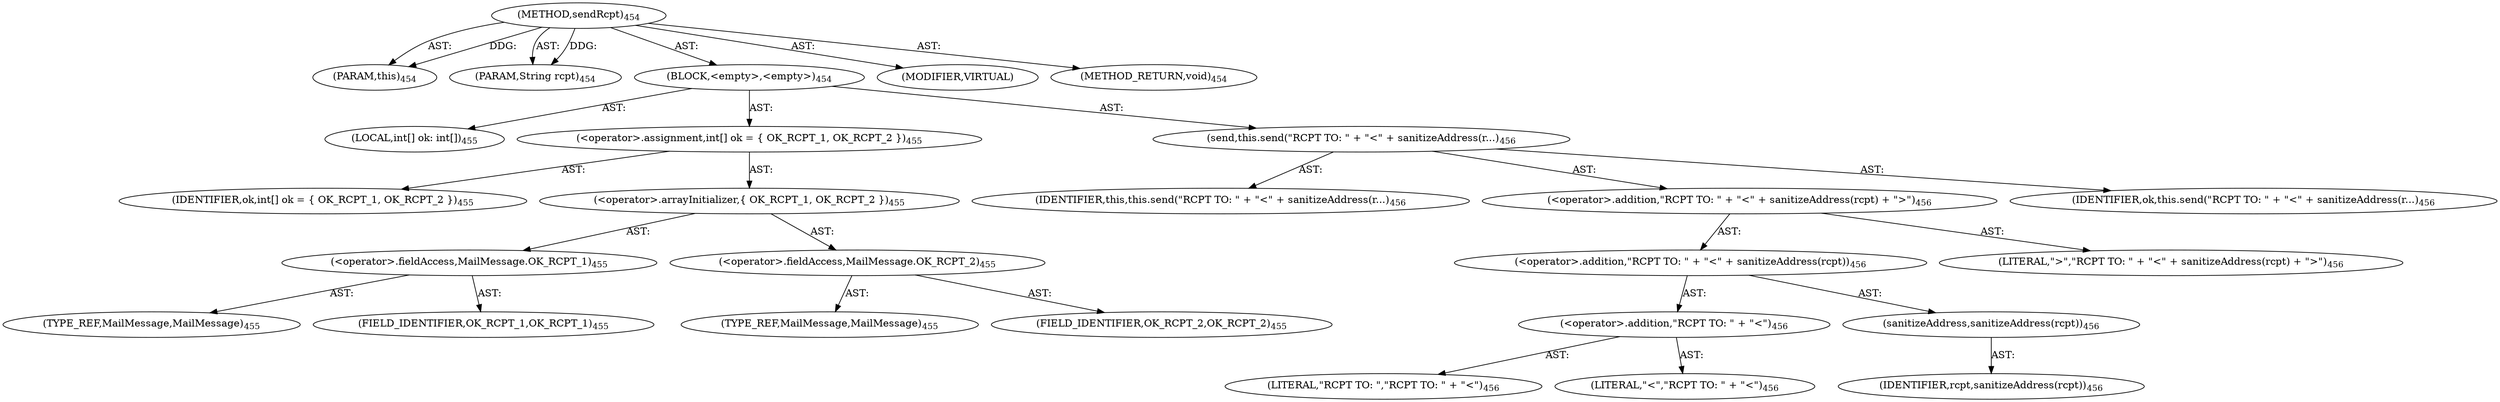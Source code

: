 digraph "sendRcpt" {  
"111669149720" [label = <(METHOD,sendRcpt)<SUB>454</SUB>> ]
"115964117009" [label = <(PARAM,this)<SUB>454</SUB>> ]
"115964117040" [label = <(PARAM,String rcpt)<SUB>454</SUB>> ]
"25769803822" [label = <(BLOCK,&lt;empty&gt;,&lt;empty&gt;)<SUB>454</SUB>> ]
"94489280530" [label = <(LOCAL,int[] ok: int[])<SUB>455</SUB>> ]
"30064771278" [label = <(&lt;operator&gt;.assignment,int[] ok = { OK_RCPT_1, OK_RCPT_2 })<SUB>455</SUB>> ]
"68719476914" [label = <(IDENTIFIER,ok,int[] ok = { OK_RCPT_1, OK_RCPT_2 })<SUB>455</SUB>> ]
"30064771279" [label = <(&lt;operator&gt;.arrayInitializer,{ OK_RCPT_1, OK_RCPT_2 })<SUB>455</SUB>> ]
"30064771280" [label = <(&lt;operator&gt;.fieldAccess,MailMessage.OK_RCPT_1)<SUB>455</SUB>> ]
"180388626441" [label = <(TYPE_REF,MailMessage,MailMessage)<SUB>455</SUB>> ]
"55834574899" [label = <(FIELD_IDENTIFIER,OK_RCPT_1,OK_RCPT_1)<SUB>455</SUB>> ]
"30064771281" [label = <(&lt;operator&gt;.fieldAccess,MailMessage.OK_RCPT_2)<SUB>455</SUB>> ]
"180388626442" [label = <(TYPE_REF,MailMessage,MailMessage)<SUB>455</SUB>> ]
"55834574900" [label = <(FIELD_IDENTIFIER,OK_RCPT_2,OK_RCPT_2)<SUB>455</SUB>> ]
"30064771282" [label = <(send,this.send(&quot;RCPT TO: &quot; + &quot;&lt;&quot; + sanitizeAddress(r...)<SUB>456</SUB>> ]
"68719476767" [label = <(IDENTIFIER,this,this.send(&quot;RCPT TO: &quot; + &quot;&lt;&quot; + sanitizeAddress(r...)<SUB>456</SUB>> ]
"30064771283" [label = <(&lt;operator&gt;.addition,&quot;RCPT TO: &quot; + &quot;&lt;&quot; + sanitizeAddress(rcpt) + &quot;&gt;&quot;)<SUB>456</SUB>> ]
"30064771284" [label = <(&lt;operator&gt;.addition,&quot;RCPT TO: &quot; + &quot;&lt;&quot; + sanitizeAddress(rcpt))<SUB>456</SUB>> ]
"30064771285" [label = <(&lt;operator&gt;.addition,&quot;RCPT TO: &quot; + &quot;&lt;&quot;)<SUB>456</SUB>> ]
"90194313247" [label = <(LITERAL,&quot;RCPT TO: &quot;,&quot;RCPT TO: &quot; + &quot;&lt;&quot;)<SUB>456</SUB>> ]
"90194313248" [label = <(LITERAL,&quot;&lt;&quot;,&quot;RCPT TO: &quot; + &quot;&lt;&quot;)<SUB>456</SUB>> ]
"30064771286" [label = <(sanitizeAddress,sanitizeAddress(rcpt))<SUB>456</SUB>> ]
"68719476915" [label = <(IDENTIFIER,rcpt,sanitizeAddress(rcpt))<SUB>456</SUB>> ]
"90194313249" [label = <(LITERAL,&quot;&gt;&quot;,&quot;RCPT TO: &quot; + &quot;&lt;&quot; + sanitizeAddress(rcpt) + &quot;&gt;&quot;)<SUB>456</SUB>> ]
"68719476916" [label = <(IDENTIFIER,ok,this.send(&quot;RCPT TO: &quot; + &quot;&lt;&quot; + sanitizeAddress(r...)<SUB>456</SUB>> ]
"133143986244" [label = <(MODIFIER,VIRTUAL)> ]
"128849018904" [label = <(METHOD_RETURN,void)<SUB>454</SUB>> ]
  "111669149720" -> "115964117009"  [ label = "AST: "] 
  "111669149720" -> "115964117040"  [ label = "AST: "] 
  "111669149720" -> "25769803822"  [ label = "AST: "] 
  "111669149720" -> "133143986244"  [ label = "AST: "] 
  "111669149720" -> "128849018904"  [ label = "AST: "] 
  "25769803822" -> "94489280530"  [ label = "AST: "] 
  "25769803822" -> "30064771278"  [ label = "AST: "] 
  "25769803822" -> "30064771282"  [ label = "AST: "] 
  "30064771278" -> "68719476914"  [ label = "AST: "] 
  "30064771278" -> "30064771279"  [ label = "AST: "] 
  "30064771279" -> "30064771280"  [ label = "AST: "] 
  "30064771279" -> "30064771281"  [ label = "AST: "] 
  "30064771280" -> "180388626441"  [ label = "AST: "] 
  "30064771280" -> "55834574899"  [ label = "AST: "] 
  "30064771281" -> "180388626442"  [ label = "AST: "] 
  "30064771281" -> "55834574900"  [ label = "AST: "] 
  "30064771282" -> "68719476767"  [ label = "AST: "] 
  "30064771282" -> "30064771283"  [ label = "AST: "] 
  "30064771282" -> "68719476916"  [ label = "AST: "] 
  "30064771283" -> "30064771284"  [ label = "AST: "] 
  "30064771283" -> "90194313249"  [ label = "AST: "] 
  "30064771284" -> "30064771285"  [ label = "AST: "] 
  "30064771284" -> "30064771286"  [ label = "AST: "] 
  "30064771285" -> "90194313247"  [ label = "AST: "] 
  "30064771285" -> "90194313248"  [ label = "AST: "] 
  "30064771286" -> "68719476915"  [ label = "AST: "] 
  "111669149720" -> "115964117009"  [ label = "DDG: "] 
  "111669149720" -> "115964117040"  [ label = "DDG: "] 
}
